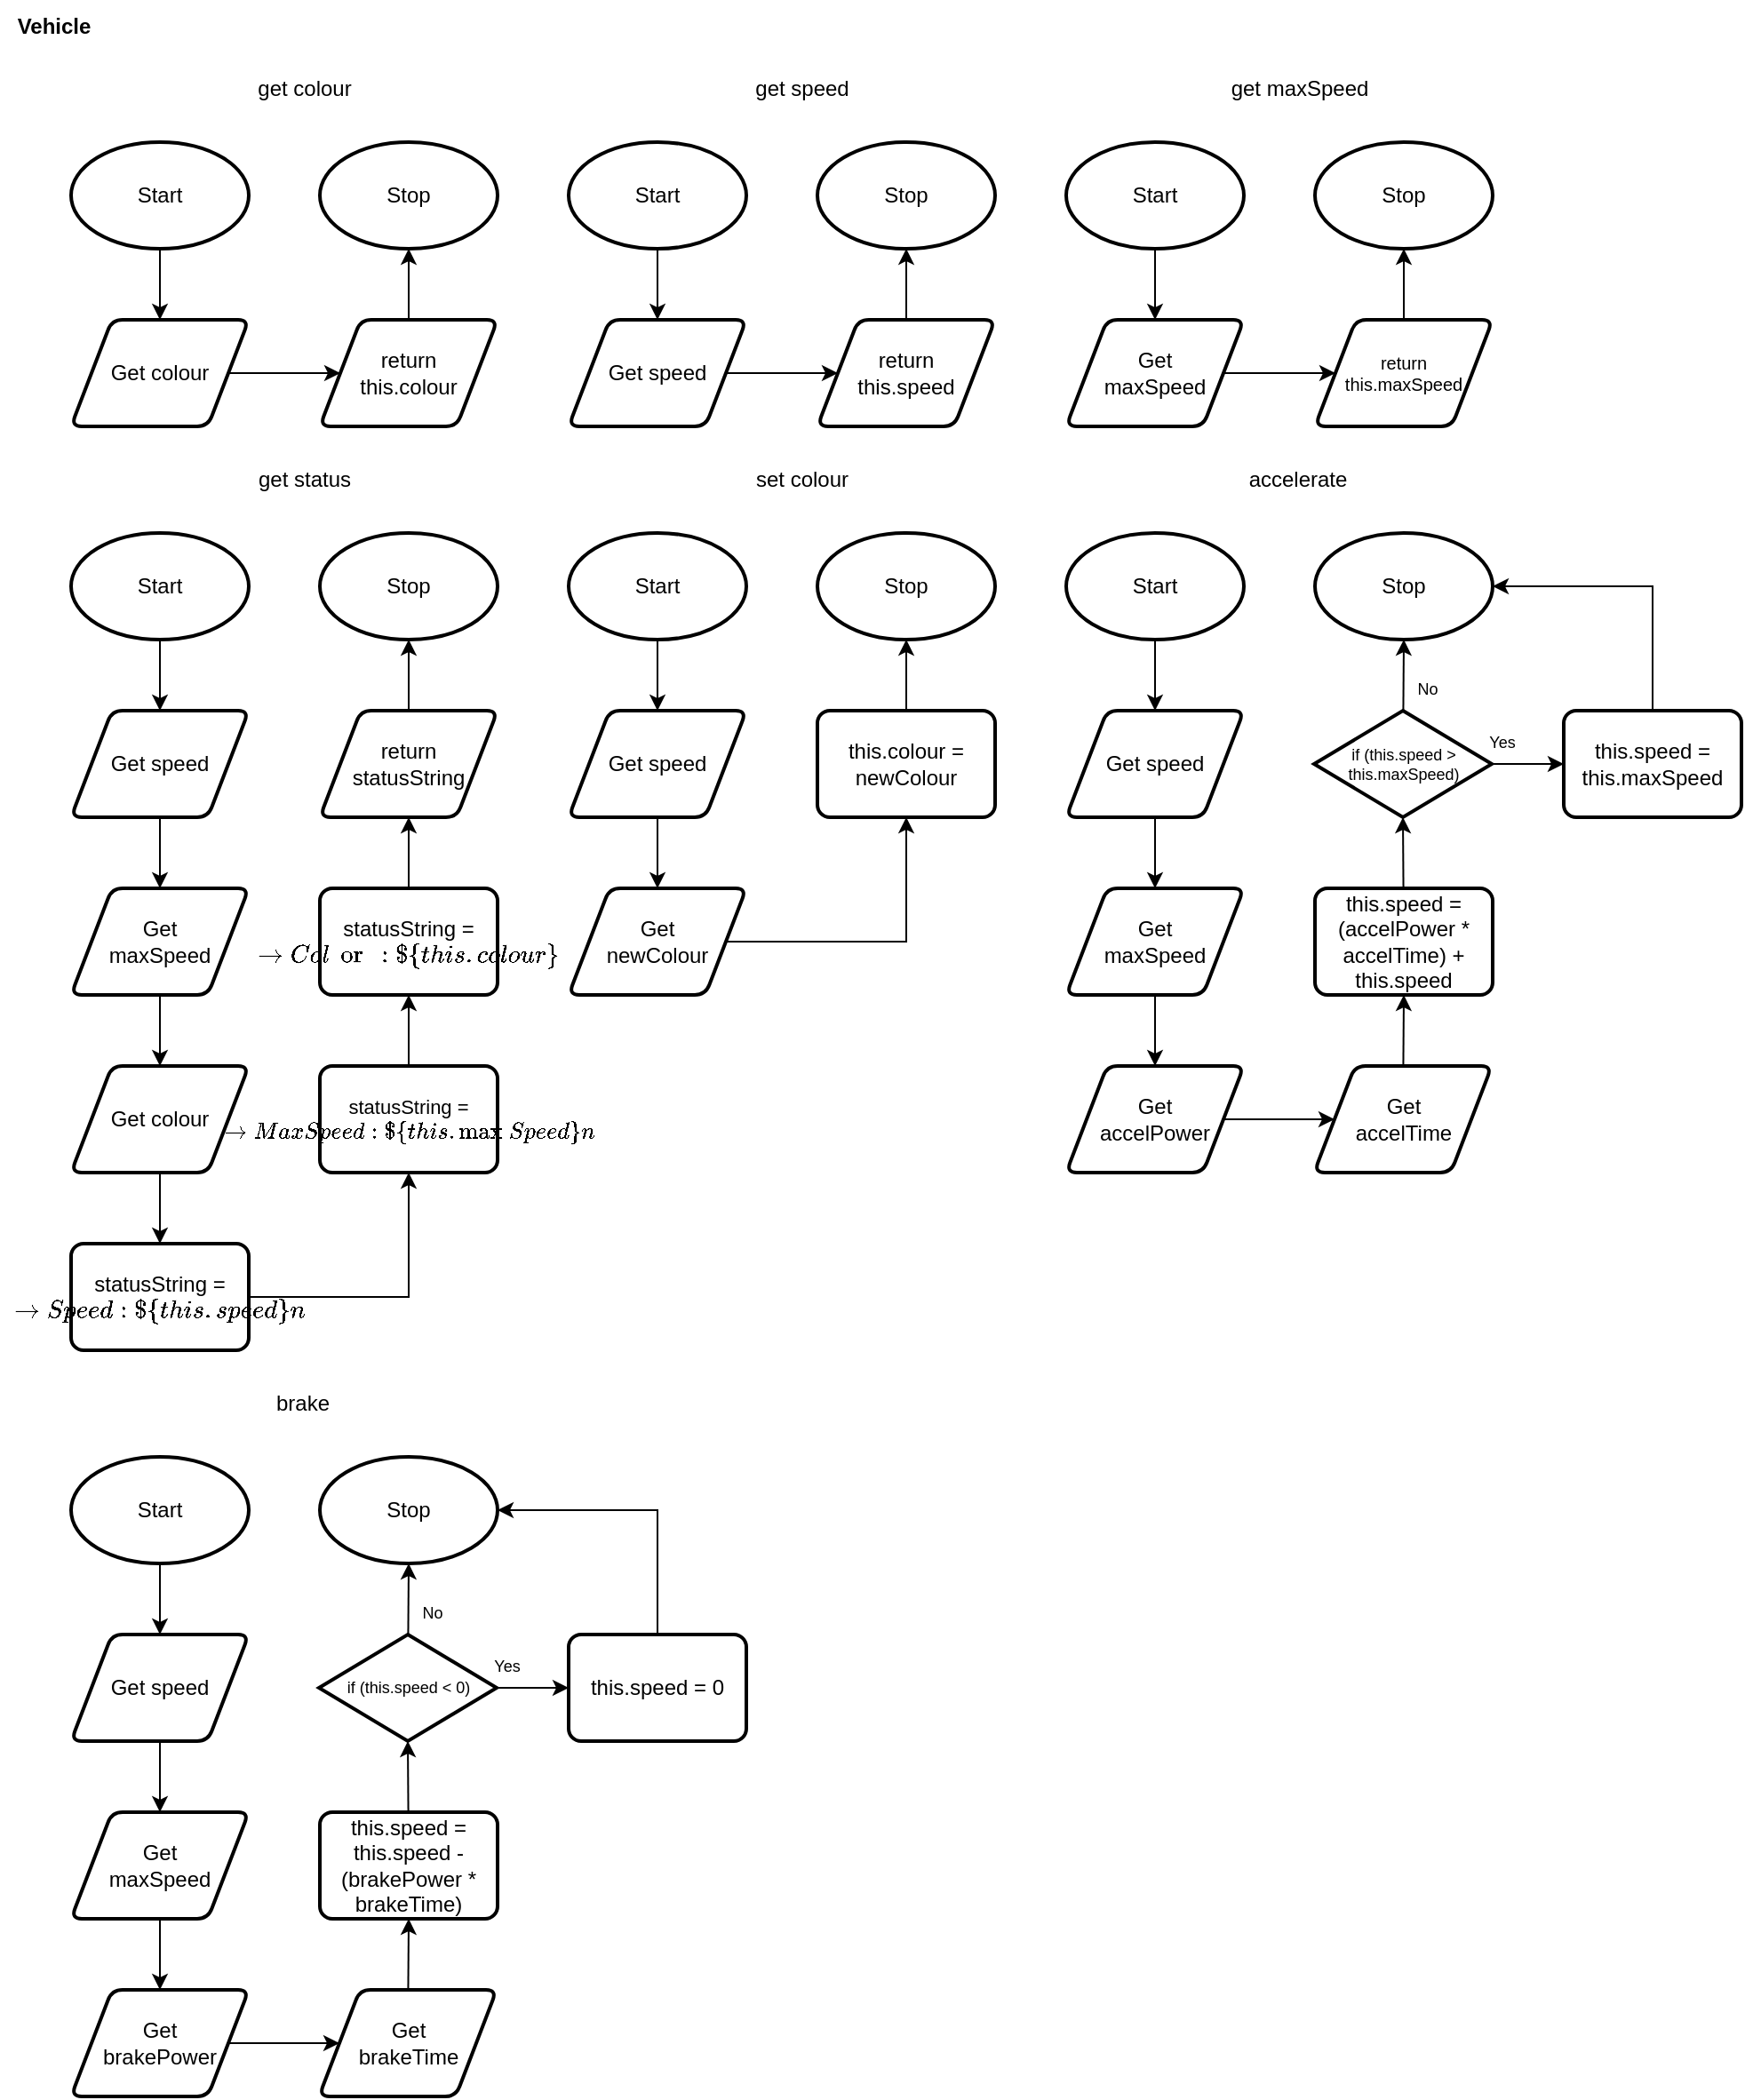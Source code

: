 <mxfile>
    <diagram id="5gMrNbhCcvMap2-kCo8e" name="Page-1">
        <mxGraphModel dx="289" dy="228" grid="1" gridSize="5" guides="1" tooltips="1" connect="1" arrows="1" fold="1" page="1" pageScale="1" pageWidth="827" pageHeight="1169" math="0" shadow="0">
            <root>
                <mxCell id="0"/>
                <mxCell id="1" parent="0"/>
                <mxCell id="65" style="edgeStyle=none;html=1;entryX=0.5;entryY=0;entryDx=0;entryDy=0;" parent="1" source="66" target="69" edge="1">
                    <mxGeometry relative="1" as="geometry">
                        <mxPoint x="110" y="190" as="targetPoint"/>
                    </mxGeometry>
                </mxCell>
                <mxCell id="66" value="Start" style="strokeWidth=2;html=1;shape=mxgraph.flowchart.start_1;whiteSpace=wrap;" parent="1" vertex="1">
                    <mxGeometry x="40" y="80" width="100" height="60" as="geometry"/>
                </mxCell>
                <mxCell id="67" value="Stop" style="strokeWidth=2;html=1;shape=mxgraph.flowchart.start_1;whiteSpace=wrap;" parent="1" vertex="1">
                    <mxGeometry x="180" y="80" width="100" height="60" as="geometry"/>
                </mxCell>
                <mxCell id="173" style="edgeStyle=none;html=1;entryX=0;entryY=0.5;entryDx=0;entryDy=0;fontSize=14;" parent="1" source="69" edge="1">
                    <mxGeometry relative="1" as="geometry">
                        <mxPoint x="191.5" y="210" as="targetPoint"/>
                    </mxGeometry>
                </mxCell>
                <mxCell id="69" value="Get colour" style="shape=parallelogram;html=1;strokeWidth=2;perimeter=parallelogramPerimeter;whiteSpace=wrap;rounded=1;arcSize=12;size=0.23;fontSize=12;" parent="1" vertex="1">
                    <mxGeometry x="40" y="180" width="100" height="60" as="geometry"/>
                </mxCell>
                <mxCell id="72" value="get colour" style="text;html=1;align=center;verticalAlign=middle;resizable=0;points=[];autosize=1;strokeColor=none;fillColor=none;" parent="1" vertex="1">
                    <mxGeometry x="133" y="35" width="75" height="30" as="geometry"/>
                </mxCell>
                <mxCell id="175" style="edgeStyle=none;html=1;fontSize=8;" parent="1" source="174" target="67" edge="1">
                    <mxGeometry relative="1" as="geometry"/>
                </mxCell>
                <mxCell id="174" value="return&lt;br style=&quot;font-size: 12px;&quot;&gt;this.colour" style="shape=parallelogram;html=1;strokeWidth=2;perimeter=parallelogramPerimeter;whiteSpace=wrap;rounded=1;arcSize=12;size=0.23;fontSize=12;" parent="1" vertex="1">
                    <mxGeometry x="180" y="180" width="100" height="60" as="geometry"/>
                </mxCell>
                <mxCell id="257" style="edgeStyle=none;html=1;entryX=0.5;entryY=0;entryDx=0;entryDy=0;" parent="1" source="258" target="261" edge="1">
                    <mxGeometry relative="1" as="geometry">
                        <mxPoint x="390" y="410" as="targetPoint"/>
                    </mxGeometry>
                </mxCell>
                <mxCell id="258" value="Start" style="strokeWidth=2;html=1;shape=mxgraph.flowchart.start_1;whiteSpace=wrap;" parent="1" vertex="1">
                    <mxGeometry x="320" y="300" width="100" height="60" as="geometry"/>
                </mxCell>
                <mxCell id="259" value="Stop" style="strokeWidth=2;html=1;shape=mxgraph.flowchart.start_1;whiteSpace=wrap;" parent="1" vertex="1">
                    <mxGeometry x="460" y="300" width="100" height="60" as="geometry"/>
                </mxCell>
                <mxCell id="305" style="edgeStyle=none;html=1;entryX=0.5;entryY=0;entryDx=0;entryDy=0;fontSize=12;" parent="1" source="261" target="304" edge="1">
                    <mxGeometry relative="1" as="geometry"/>
                </mxCell>
                <mxCell id="261" value="Get speed" style="shape=parallelogram;html=1;strokeWidth=2;perimeter=parallelogramPerimeter;whiteSpace=wrap;rounded=1;arcSize=12;size=0.23;fontSize=12;" parent="1" vertex="1">
                    <mxGeometry x="320" y="400" width="100" height="60" as="geometry"/>
                </mxCell>
                <mxCell id="262" value="set colour" style="text;html=1;align=center;verticalAlign=middle;resizable=0;points=[];autosize=1;strokeColor=none;fillColor=none;" parent="1" vertex="1">
                    <mxGeometry x="413" y="255" width="75" height="30" as="geometry"/>
                </mxCell>
                <mxCell id="268" style="edgeStyle=none;html=1;entryX=0.5;entryY=0;entryDx=0;entryDy=0;fontSize=12;" parent="1" edge="1">
                    <mxGeometry relative="1" as="geometry">
                        <mxPoint x="370" y="340" as="sourcePoint"/>
                    </mxGeometry>
                </mxCell>
                <mxCell id="307" style="edgeStyle=orthogonalEdgeStyle;rounded=0;html=1;fontSize=12;" parent="1" source="266" target="259" edge="1">
                    <mxGeometry relative="1" as="geometry"/>
                </mxCell>
                <mxCell id="266" value="this.colour = newColour" style="rounded=1;whiteSpace=wrap;html=1;absoluteArcSize=1;arcSize=14;strokeWidth=2;fontSize=12;" parent="1" vertex="1">
                    <mxGeometry x="460" y="400" width="100" height="60" as="geometry"/>
                </mxCell>
                <mxCell id="270" style="edgeStyle=none;html=1;fontSize=12;" parent="1" edge="1">
                    <mxGeometry relative="1" as="geometry">
                        <mxPoint x="408.5" y="410" as="sourcePoint"/>
                    </mxGeometry>
                </mxCell>
                <mxCell id="278" style="edgeStyle=none;html=1;entryX=0;entryY=0.5;entryDx=0;entryDy=0;fontSize=9;" parent="1" edge="1">
                    <mxGeometry relative="1" as="geometry">
                        <mxPoint x="559.5" y="210" as="sourcePoint"/>
                    </mxGeometry>
                </mxCell>
                <mxCell id="302" value="&lt;b&gt;Vehicle&lt;br&gt;&lt;/b&gt;" style="text;html=1;align=center;verticalAlign=middle;resizable=0;points=[];autosize=1;strokeColor=none;fillColor=none;" parent="1" vertex="1">
                    <mxGeometry width="60" height="30" as="geometry"/>
                </mxCell>
                <mxCell id="306" style="edgeStyle=orthogonalEdgeStyle;html=1;entryX=0.5;entryY=1;entryDx=0;entryDy=0;fontSize=12;rounded=0;" parent="1" source="304" target="266" edge="1">
                    <mxGeometry relative="1" as="geometry"/>
                </mxCell>
                <mxCell id="304" value="Get&lt;br&gt;newColour" style="shape=parallelogram;html=1;strokeWidth=2;perimeter=parallelogramPerimeter;whiteSpace=wrap;rounded=1;arcSize=12;size=0.23;fontSize=12;" parent="1" vertex="1">
                    <mxGeometry x="320" y="500" width="100" height="60" as="geometry"/>
                </mxCell>
                <mxCell id="308" style="edgeStyle=none;html=1;entryX=0.5;entryY=0;entryDx=0;entryDy=0;" edge="1" parent="1" source="309" target="312">
                    <mxGeometry relative="1" as="geometry">
                        <mxPoint x="390" y="190" as="targetPoint"/>
                    </mxGeometry>
                </mxCell>
                <mxCell id="309" value="Start" style="strokeWidth=2;html=1;shape=mxgraph.flowchart.start_1;whiteSpace=wrap;" vertex="1" parent="1">
                    <mxGeometry x="320" y="80" width="100" height="60" as="geometry"/>
                </mxCell>
                <mxCell id="310" value="Stop" style="strokeWidth=2;html=1;shape=mxgraph.flowchart.start_1;whiteSpace=wrap;" vertex="1" parent="1">
                    <mxGeometry x="460" y="80" width="100" height="60" as="geometry"/>
                </mxCell>
                <mxCell id="311" style="edgeStyle=none;html=1;entryX=0;entryY=0.5;entryDx=0;entryDy=0;fontSize=14;" edge="1" parent="1" source="312">
                    <mxGeometry relative="1" as="geometry">
                        <mxPoint x="471.5" y="210" as="targetPoint"/>
                    </mxGeometry>
                </mxCell>
                <mxCell id="312" value="Get speed" style="shape=parallelogram;html=1;strokeWidth=2;perimeter=parallelogramPerimeter;whiteSpace=wrap;rounded=1;arcSize=12;size=0.23;fontSize=12;" vertex="1" parent="1">
                    <mxGeometry x="320" y="180" width="100" height="60" as="geometry"/>
                </mxCell>
                <mxCell id="313" value="get speed" style="text;html=1;align=center;verticalAlign=middle;resizable=0;points=[];autosize=1;strokeColor=none;fillColor=none;" vertex="1" parent="1">
                    <mxGeometry x="413" y="35" width="75" height="30" as="geometry"/>
                </mxCell>
                <mxCell id="314" style="edgeStyle=none;html=1;fontSize=8;" edge="1" parent="1" source="315" target="310">
                    <mxGeometry relative="1" as="geometry"/>
                </mxCell>
                <mxCell id="315" value="return&lt;br style=&quot;font-size: 12px;&quot;&gt;this.speed" style="shape=parallelogram;html=1;strokeWidth=2;perimeter=parallelogramPerimeter;whiteSpace=wrap;rounded=1;arcSize=12;size=0.23;fontSize=12;" vertex="1" parent="1">
                    <mxGeometry x="460" y="180" width="100" height="60" as="geometry"/>
                </mxCell>
                <mxCell id="316" style="edgeStyle=none;html=1;entryX=0.5;entryY=0;entryDx=0;entryDy=0;" edge="1" parent="1" source="317" target="320">
                    <mxGeometry relative="1" as="geometry">
                        <mxPoint x="670" y="190" as="targetPoint"/>
                    </mxGeometry>
                </mxCell>
                <mxCell id="317" value="Start" style="strokeWidth=2;html=1;shape=mxgraph.flowchart.start_1;whiteSpace=wrap;" vertex="1" parent="1">
                    <mxGeometry x="600" y="80" width="100" height="60" as="geometry"/>
                </mxCell>
                <mxCell id="318" value="Stop" style="strokeWidth=2;html=1;shape=mxgraph.flowchart.start_1;whiteSpace=wrap;" vertex="1" parent="1">
                    <mxGeometry x="740" y="80" width="100" height="60" as="geometry"/>
                </mxCell>
                <mxCell id="319" style="edgeStyle=none;html=1;entryX=0;entryY=0.5;entryDx=0;entryDy=0;fontSize=14;" edge="1" parent="1" source="320">
                    <mxGeometry relative="1" as="geometry">
                        <mxPoint x="751.5" y="210" as="targetPoint"/>
                    </mxGeometry>
                </mxCell>
                <mxCell id="320" value="Get&lt;br&gt;maxSpeed" style="shape=parallelogram;html=1;strokeWidth=2;perimeter=parallelogramPerimeter;whiteSpace=wrap;rounded=1;arcSize=12;size=0.23;fontSize=12;" vertex="1" parent="1">
                    <mxGeometry x="600" y="180" width="100" height="60" as="geometry"/>
                </mxCell>
                <mxCell id="321" value="get maxSpeed" style="text;html=1;align=center;verticalAlign=middle;resizable=0;points=[];autosize=1;strokeColor=none;fillColor=none;" vertex="1" parent="1">
                    <mxGeometry x="681" y="35" width="100" height="30" as="geometry"/>
                </mxCell>
                <mxCell id="322" style="edgeStyle=none;html=1;fontSize=8;" edge="1" parent="1" source="323" target="318">
                    <mxGeometry relative="1" as="geometry"/>
                </mxCell>
                <mxCell id="323" value="return&lt;br style=&quot;font-size: 10px;&quot;&gt;this.maxSpeed" style="shape=parallelogram;html=1;strokeWidth=2;perimeter=parallelogramPerimeter;whiteSpace=wrap;rounded=1;arcSize=12;size=0.23;fontSize=10;" vertex="1" parent="1">
                    <mxGeometry x="740" y="180" width="100" height="60" as="geometry"/>
                </mxCell>
                <mxCell id="324" style="edgeStyle=none;html=1;entryX=0.5;entryY=0;entryDx=0;entryDy=0;" edge="1" parent="1" source="325" target="328">
                    <mxGeometry relative="1" as="geometry">
                        <mxPoint x="110" y="410" as="targetPoint"/>
                    </mxGeometry>
                </mxCell>
                <mxCell id="325" value="Start" style="strokeWidth=2;html=1;shape=mxgraph.flowchart.start_1;whiteSpace=wrap;" vertex="1" parent="1">
                    <mxGeometry x="40" y="300" width="100" height="60" as="geometry"/>
                </mxCell>
                <mxCell id="326" value="Stop" style="strokeWidth=2;html=1;shape=mxgraph.flowchart.start_1;whiteSpace=wrap;" vertex="1" parent="1">
                    <mxGeometry x="180" y="300" width="100" height="60" as="geometry"/>
                </mxCell>
                <mxCell id="333" style="edgeStyle=none;html=1;entryX=0.5;entryY=0;entryDx=0;entryDy=0;fontSize=10;" edge="1" parent="1" source="328" target="332">
                    <mxGeometry relative="1" as="geometry"/>
                </mxCell>
                <mxCell id="328" value="Get speed" style="shape=parallelogram;html=1;strokeWidth=2;perimeter=parallelogramPerimeter;whiteSpace=wrap;rounded=1;arcSize=12;size=0.23;fontSize=12;" vertex="1" parent="1">
                    <mxGeometry x="40" y="400" width="100" height="60" as="geometry"/>
                </mxCell>
                <mxCell id="329" value="get status" style="text;html=1;align=center;verticalAlign=middle;resizable=0;points=[];autosize=1;strokeColor=none;fillColor=none;" vertex="1" parent="1">
                    <mxGeometry x="133" y="255" width="75" height="30" as="geometry"/>
                </mxCell>
                <mxCell id="330" style="edgeStyle=none;html=1;fontSize=8;" edge="1" parent="1" source="331" target="326">
                    <mxGeometry relative="1" as="geometry"/>
                </mxCell>
                <mxCell id="331" value="return&lt;br style=&quot;font-size: 12px;&quot;&gt;statusString" style="shape=parallelogram;html=1;strokeWidth=2;perimeter=parallelogramPerimeter;whiteSpace=wrap;rounded=1;arcSize=12;size=0.23;fontSize=12;" vertex="1" parent="1">
                    <mxGeometry x="180" y="400" width="100" height="60" as="geometry"/>
                </mxCell>
                <mxCell id="335" style="edgeStyle=none;html=1;fontSize=10;" edge="1" parent="1" source="332" target="334">
                    <mxGeometry relative="1" as="geometry"/>
                </mxCell>
                <mxCell id="332" value="Get&lt;br&gt;maxSpeed" style="shape=parallelogram;html=1;strokeWidth=2;perimeter=parallelogramPerimeter;whiteSpace=wrap;rounded=1;arcSize=12;size=0.23;fontSize=12;" vertex="1" parent="1">
                    <mxGeometry x="40" y="500" width="100" height="60" as="geometry"/>
                </mxCell>
                <mxCell id="338" style="edgeStyle=none;html=1;fontSize=10;" edge="1" parent="1" source="334" target="336">
                    <mxGeometry relative="1" as="geometry"/>
                </mxCell>
                <mxCell id="334" value="Get colour" style="shape=parallelogram;html=1;strokeWidth=2;perimeter=parallelogramPerimeter;whiteSpace=wrap;rounded=1;arcSize=12;size=0.23;fontSize=12;" vertex="1" parent="1">
                    <mxGeometry x="40" y="600" width="100" height="60" as="geometry"/>
                </mxCell>
                <mxCell id="342" style="edgeStyle=orthogonalEdgeStyle;html=1;entryX=0.5;entryY=1;entryDx=0;entryDy=0;fontSize=11;rounded=0;" edge="1" parent="1" source="336" target="339">
                    <mxGeometry relative="1" as="geometry"/>
                </mxCell>
                <mxCell id="336" value="statusString = ` -&amp;gt; Speed: ${this.speed}\n`" style="rounded=1;whiteSpace=wrap;html=1;absoluteArcSize=1;arcSize=14;strokeWidth=2;fontSize=12;" vertex="1" parent="1">
                    <mxGeometry x="40" y="700" width="100" height="60" as="geometry"/>
                </mxCell>
                <mxCell id="343" style="edgeStyle=orthogonalEdgeStyle;rounded=0;html=1;fontSize=11;" edge="1" parent="1" source="339" target="340">
                    <mxGeometry relative="1" as="geometry"/>
                </mxCell>
                <mxCell id="339" value="statusString = ` -&amp;gt; MaxSpeed: ${this.maxSpeed}\n`" style="rounded=1;whiteSpace=wrap;html=1;absoluteArcSize=1;arcSize=14;strokeWidth=2;fontSize=11;" vertex="1" parent="1">
                    <mxGeometry x="180" y="600" width="100" height="60" as="geometry"/>
                </mxCell>
                <mxCell id="341" style="edgeStyle=none;html=1;fontSize=11;" edge="1" parent="1" source="340" target="331">
                    <mxGeometry relative="1" as="geometry"/>
                </mxCell>
                <mxCell id="340" value="statusString = ` -&amp;gt; Color: ${this.colour}`" style="rounded=1;whiteSpace=wrap;html=1;absoluteArcSize=1;arcSize=14;strokeWidth=2;fontSize=12;" vertex="1" parent="1">
                    <mxGeometry x="180" y="500" width="100" height="60" as="geometry"/>
                </mxCell>
                <mxCell id="354" style="edgeStyle=none;html=1;entryX=0.5;entryY=0;entryDx=0;entryDy=0;" edge="1" parent="1" source="355" target="358">
                    <mxGeometry relative="1" as="geometry">
                        <mxPoint x="670" y="410" as="targetPoint"/>
                    </mxGeometry>
                </mxCell>
                <mxCell id="355" value="Start" style="strokeWidth=2;html=1;shape=mxgraph.flowchart.start_1;whiteSpace=wrap;" vertex="1" parent="1">
                    <mxGeometry x="600" y="300" width="100" height="60" as="geometry"/>
                </mxCell>
                <mxCell id="356" value="Stop" style="strokeWidth=2;html=1;shape=mxgraph.flowchart.start_1;whiteSpace=wrap;" vertex="1" parent="1">
                    <mxGeometry x="740" y="300" width="100" height="60" as="geometry"/>
                </mxCell>
                <mxCell id="357" style="edgeStyle=none;html=1;entryX=0.5;entryY=0;entryDx=0;entryDy=0;fontSize=8;" edge="1" parent="1" source="358" target="361">
                    <mxGeometry relative="1" as="geometry"/>
                </mxCell>
                <mxCell id="358" value="Get speed" style="shape=parallelogram;html=1;strokeWidth=2;perimeter=parallelogramPerimeter;whiteSpace=wrap;rounded=1;arcSize=12;size=0.23;fontSize=12;" vertex="1" parent="1">
                    <mxGeometry x="600" y="400" width="100" height="60" as="geometry"/>
                </mxCell>
                <mxCell id="359" value="accelerate" style="text;html=1;align=center;verticalAlign=middle;resizable=0;points=[];autosize=1;strokeColor=none;fillColor=none;" vertex="1" parent="1">
                    <mxGeometry x="690" y="255" width="80" height="30" as="geometry"/>
                </mxCell>
                <mxCell id="360" style="edgeStyle=none;html=1;entryX=0.5;entryY=0;entryDx=0;entryDy=0;fontSize=12;" edge="1" parent="1" source="361" target="365">
                    <mxGeometry relative="1" as="geometry"/>
                </mxCell>
                <mxCell id="361" value="Get&lt;br style=&quot;font-size: 12px;&quot;&gt;maxSpeed" style="shape=parallelogram;html=1;strokeWidth=2;perimeter=parallelogramPerimeter;whiteSpace=wrap;rounded=1;arcSize=12;size=0.23;fontSize=12;" vertex="1" parent="1">
                    <mxGeometry x="600" y="500" width="100" height="60" as="geometry"/>
                </mxCell>
                <mxCell id="362" style="edgeStyle=none;html=1;entryX=0.5;entryY=1;entryDx=0;entryDy=0;entryPerimeter=0;fontSize=8;" edge="1" parent="1" source="363" target="370">
                    <mxGeometry relative="1" as="geometry"/>
                </mxCell>
                <mxCell id="363" value="this.speed = (accelPower * accelTime) + this.speed" style="rounded=1;whiteSpace=wrap;html=1;absoluteArcSize=1;arcSize=14;strokeWidth=2;fontSize=12;" vertex="1" parent="1">
                    <mxGeometry x="740" y="500" width="100" height="60" as="geometry"/>
                </mxCell>
                <mxCell id="364" style="edgeStyle=none;html=1;fontSize=12;" edge="1" parent="1" source="365" target="367">
                    <mxGeometry relative="1" as="geometry"/>
                </mxCell>
                <mxCell id="365" value="Get&lt;br style=&quot;font-size: 12px;&quot;&gt;accelPower" style="shape=parallelogram;html=1;strokeWidth=2;perimeter=parallelogramPerimeter;whiteSpace=wrap;rounded=1;arcSize=12;size=0.23;fontSize=12;" vertex="1" parent="1">
                    <mxGeometry x="600" y="600" width="100" height="60" as="geometry"/>
                </mxCell>
                <mxCell id="366" style="edgeStyle=none;html=1;entryX=0.5;entryY=1;entryDx=0;entryDy=0;fontSize=12;" edge="1" parent="1" source="367" target="363">
                    <mxGeometry relative="1" as="geometry"/>
                </mxCell>
                <mxCell id="367" value="Get&lt;br style=&quot;font-size: 12px;&quot;&gt;accelTime" style="shape=parallelogram;html=1;strokeWidth=2;perimeter=parallelogramPerimeter;whiteSpace=wrap;rounded=1;arcSize=12;size=0.23;fontSize=12;" vertex="1" parent="1">
                    <mxGeometry x="739.5" y="600" width="100" height="60" as="geometry"/>
                </mxCell>
                <mxCell id="368" style="edgeStyle=none;html=1;entryX=0.5;entryY=1;entryDx=0;entryDy=0;entryPerimeter=0;fontSize=9;" edge="1" parent="1" source="370" target="356">
                    <mxGeometry relative="1" as="geometry"/>
                </mxCell>
                <mxCell id="369" style="edgeStyle=none;html=1;entryX=0;entryY=0.5;entryDx=0;entryDy=0;fontSize=9;" edge="1" parent="1" source="370" target="372">
                    <mxGeometry relative="1" as="geometry"/>
                </mxCell>
                <mxCell id="370" value="if (this.speed &amp;gt; this.maxSpeed)" style="strokeWidth=2;html=1;shape=mxgraph.flowchart.decision;whiteSpace=wrap;fontSize=9;" vertex="1" parent="1">
                    <mxGeometry x="739.5" y="400" width="100" height="60" as="geometry"/>
                </mxCell>
                <mxCell id="371" style="edgeStyle=orthogonalEdgeStyle;html=1;entryX=1;entryY=0.5;entryDx=0;entryDy=0;entryPerimeter=0;fontSize=9;rounded=0;" edge="1" parent="1" source="372" target="356">
                    <mxGeometry relative="1" as="geometry">
                        <Array as="points">
                            <mxPoint x="930" y="330"/>
                        </Array>
                    </mxGeometry>
                </mxCell>
                <mxCell id="372" value="this.speed =&lt;br&gt;this.maxSpeed" style="rounded=1;whiteSpace=wrap;html=1;absoluteArcSize=1;arcSize=14;strokeWidth=2;fontSize=12;" vertex="1" parent="1">
                    <mxGeometry x="880" y="400" width="100" height="60" as="geometry"/>
                </mxCell>
                <mxCell id="373" value="Yes" style="text;html=1;align=center;verticalAlign=middle;resizable=0;points=[];autosize=1;strokeColor=none;fillColor=none;fontSize=9;" vertex="1" parent="1">
                    <mxGeometry x="827" y="405" width="35" height="25" as="geometry"/>
                </mxCell>
                <mxCell id="374" value="No" style="text;html=1;align=center;verticalAlign=middle;resizable=0;points=[];autosize=1;strokeColor=none;fillColor=none;fontSize=9;" vertex="1" parent="1">
                    <mxGeometry x="785" y="375" width="35" height="25" as="geometry"/>
                </mxCell>
                <mxCell id="375" style="edgeStyle=none;html=1;entryX=0.5;entryY=0;entryDx=0;entryDy=0;" edge="1" parent="1" source="376" target="379">
                    <mxGeometry relative="1" as="geometry">
                        <mxPoint x="110" y="930" as="targetPoint"/>
                    </mxGeometry>
                </mxCell>
                <mxCell id="376" value="Start" style="strokeWidth=2;html=1;shape=mxgraph.flowchart.start_1;whiteSpace=wrap;" vertex="1" parent="1">
                    <mxGeometry x="40" y="820" width="100" height="60" as="geometry"/>
                </mxCell>
                <mxCell id="377" value="Stop" style="strokeWidth=2;html=1;shape=mxgraph.flowchart.start_1;whiteSpace=wrap;" vertex="1" parent="1">
                    <mxGeometry x="180" y="820" width="100" height="60" as="geometry"/>
                </mxCell>
                <mxCell id="378" style="edgeStyle=none;html=1;entryX=0.5;entryY=0;entryDx=0;entryDy=0;fontSize=8;" edge="1" parent="1" source="379" target="382">
                    <mxGeometry relative="1" as="geometry"/>
                </mxCell>
                <mxCell id="379" value="Get speed" style="shape=parallelogram;html=1;strokeWidth=2;perimeter=parallelogramPerimeter;whiteSpace=wrap;rounded=1;arcSize=12;size=0.23;fontSize=12;" vertex="1" parent="1">
                    <mxGeometry x="40" y="920" width="100" height="60" as="geometry"/>
                </mxCell>
                <mxCell id="380" value="brake" style="text;html=1;align=center;verticalAlign=middle;resizable=0;points=[];autosize=1;strokeColor=none;fillColor=none;" vertex="1" parent="1">
                    <mxGeometry x="145" y="775" width="50" height="30" as="geometry"/>
                </mxCell>
                <mxCell id="381" style="edgeStyle=none;html=1;entryX=0.5;entryY=0;entryDx=0;entryDy=0;fontSize=12;" edge="1" parent="1" source="382" target="386">
                    <mxGeometry relative="1" as="geometry"/>
                </mxCell>
                <mxCell id="382" value="Get&lt;br style=&quot;font-size: 12px;&quot;&gt;maxSpeed" style="shape=parallelogram;html=1;strokeWidth=2;perimeter=parallelogramPerimeter;whiteSpace=wrap;rounded=1;arcSize=12;size=0.23;fontSize=12;" vertex="1" parent="1">
                    <mxGeometry x="40" y="1020" width="100" height="60" as="geometry"/>
                </mxCell>
                <mxCell id="383" style="edgeStyle=none;html=1;entryX=0.5;entryY=1;entryDx=0;entryDy=0;entryPerimeter=0;fontSize=8;" edge="1" parent="1" source="384" target="391">
                    <mxGeometry relative="1" as="geometry"/>
                </mxCell>
                <mxCell id="384" value="this.speed = this.speed - (brakePower * brakeTime)" style="rounded=1;whiteSpace=wrap;html=1;absoluteArcSize=1;arcSize=14;strokeWidth=2;fontSize=12;" vertex="1" parent="1">
                    <mxGeometry x="180" y="1020" width="100" height="60" as="geometry"/>
                </mxCell>
                <mxCell id="385" style="edgeStyle=none;html=1;fontSize=12;" edge="1" parent="1" source="386" target="388">
                    <mxGeometry relative="1" as="geometry"/>
                </mxCell>
                <mxCell id="386" value="Get&lt;br style=&quot;font-size: 12px;&quot;&gt;brakePower" style="shape=parallelogram;html=1;strokeWidth=2;perimeter=parallelogramPerimeter;whiteSpace=wrap;rounded=1;arcSize=12;size=0.23;fontSize=12;" vertex="1" parent="1">
                    <mxGeometry x="40" y="1120" width="100" height="60" as="geometry"/>
                </mxCell>
                <mxCell id="387" style="edgeStyle=none;html=1;entryX=0.5;entryY=1;entryDx=0;entryDy=0;fontSize=12;" edge="1" parent="1" source="388" target="384">
                    <mxGeometry relative="1" as="geometry"/>
                </mxCell>
                <mxCell id="388" value="Get&lt;br style=&quot;font-size: 12px;&quot;&gt;brakeTime" style="shape=parallelogram;html=1;strokeWidth=2;perimeter=parallelogramPerimeter;whiteSpace=wrap;rounded=1;arcSize=12;size=0.23;fontSize=12;" vertex="1" parent="1">
                    <mxGeometry x="179.5" y="1120" width="100" height="60" as="geometry"/>
                </mxCell>
                <mxCell id="389" style="edgeStyle=none;html=1;entryX=0.5;entryY=1;entryDx=0;entryDy=0;entryPerimeter=0;fontSize=9;" edge="1" parent="1" source="391" target="377">
                    <mxGeometry relative="1" as="geometry"/>
                </mxCell>
                <mxCell id="390" style="edgeStyle=none;html=1;entryX=0;entryY=0.5;entryDx=0;entryDy=0;fontSize=9;" edge="1" parent="1" source="391" target="393">
                    <mxGeometry relative="1" as="geometry"/>
                </mxCell>
                <mxCell id="391" value="if (this.speed &amp;lt; 0)" style="strokeWidth=2;html=1;shape=mxgraph.flowchart.decision;whiteSpace=wrap;fontSize=9;" vertex="1" parent="1">
                    <mxGeometry x="179.5" y="920" width="100" height="60" as="geometry"/>
                </mxCell>
                <mxCell id="392" style="edgeStyle=orthogonalEdgeStyle;html=1;entryX=1;entryY=0.5;entryDx=0;entryDy=0;entryPerimeter=0;fontSize=9;rounded=0;" edge="1" parent="1" source="393" target="377">
                    <mxGeometry relative="1" as="geometry">
                        <Array as="points">
                            <mxPoint x="370" y="850"/>
                        </Array>
                    </mxGeometry>
                </mxCell>
                <mxCell id="393" value="this.speed = 0" style="rounded=1;whiteSpace=wrap;html=1;absoluteArcSize=1;arcSize=14;strokeWidth=2;fontSize=12;" vertex="1" parent="1">
                    <mxGeometry x="320" y="920" width="100" height="60" as="geometry"/>
                </mxCell>
                <mxCell id="394" value="Yes" style="text;html=1;align=center;verticalAlign=middle;resizable=0;points=[];autosize=1;strokeColor=none;fillColor=none;fontSize=9;" vertex="1" parent="1">
                    <mxGeometry x="267" y="925" width="35" height="25" as="geometry"/>
                </mxCell>
                <mxCell id="395" value="No" style="text;html=1;align=center;verticalAlign=middle;resizable=0;points=[];autosize=1;strokeColor=none;fillColor=none;fontSize=9;" vertex="1" parent="1">
                    <mxGeometry x="225" y="895" width="35" height="25" as="geometry"/>
                </mxCell>
            </root>
        </mxGraphModel>
    </diagram>
</mxfile>